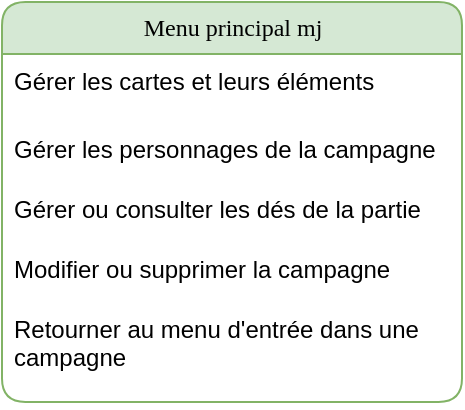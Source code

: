 <mxfile version="15.9.1" type="gitlab">
  <diagram id="UHWSsbKDNUfgyuczmrEu" name="Page-1">
    <mxGraphModel dx="947" dy="392" grid="1" gridSize="10" guides="1" tooltips="1" connect="1" arrows="1" fold="1" page="1" pageScale="1" pageWidth="827" pageHeight="1169" math="0" shadow="0">
      <root>
        <mxCell id="0" />
        <mxCell id="1" parent="0" />
        <mxCell id="gZf3Tc5fKUfZSE_8ADft-1" value="Menu principal mj" style="swimlane;html=1;fontStyle=0;childLayout=stackLayout;horizontal=1;startSize=26;fillColor=#d5e8d4;horizontalStack=0;resizeParent=1;resizeLast=0;collapsible=1;marginBottom=0;swimlaneFillColor=#ffffff;align=center;rounded=1;shadow=0;comic=0;labelBackgroundColor=none;strokeWidth=1;fontFamily=Verdana;fontSize=12;strokeColor=#82b366;" vertex="1" parent="1">
          <mxGeometry x="70" y="60" width="230" height="200" as="geometry" />
        </mxCell>
        <mxCell id="gZf3Tc5fKUfZSE_8ADft-2" value="Gérer les cartes et leurs éléments" style="text;html=1;strokeColor=none;fillColor=none;spacingLeft=4;spacingRight=4;whiteSpace=wrap;overflow=hidden;rotatable=0;points=[[0,0.5],[1,0.5]];portConstraint=eastwest;" vertex="1" parent="gZf3Tc5fKUfZSE_8ADft-1">
          <mxGeometry y="26" width="230" height="34" as="geometry" />
        </mxCell>
        <mxCell id="gZf3Tc5fKUfZSE_8ADft-3" value="Gérer les personnages de la campagne" style="text;html=1;strokeColor=none;fillColor=none;spacingLeft=4;spacingRight=4;whiteSpace=wrap;overflow=hidden;rotatable=0;points=[[0,0.5],[1,0.5]];portConstraint=eastwest;" vertex="1" parent="gZf3Tc5fKUfZSE_8ADft-1">
          <mxGeometry y="60" width="230" height="30" as="geometry" />
        </mxCell>
        <mxCell id="gZf3Tc5fKUfZSE_8ADft-4" value="Gérer ou consulter les dés de la partie" style="text;html=1;strokeColor=none;fillColor=none;spacingLeft=4;spacingRight=4;whiteSpace=wrap;overflow=hidden;rotatable=0;points=[[0,0.5],[1,0.5]];portConstraint=eastwest;" vertex="1" parent="gZf3Tc5fKUfZSE_8ADft-1">
          <mxGeometry y="90" width="230" height="30" as="geometry" />
        </mxCell>
        <mxCell id="gZf3Tc5fKUfZSE_8ADft-9" value="Modifier ou supprimer la campagne" style="text;html=1;strokeColor=none;fillColor=none;spacingLeft=4;spacingRight=4;whiteSpace=wrap;overflow=hidden;rotatable=0;points=[[0,0.5],[1,0.5]];portConstraint=eastwest;" vertex="1" parent="gZf3Tc5fKUfZSE_8ADft-1">
          <mxGeometry y="120" width="230" height="30" as="geometry" />
        </mxCell>
        <mxCell id="gZf3Tc5fKUfZSE_8ADft-5" value="Retourner au menu d&#39;entrée dans une campagne" style="text;html=1;strokeColor=none;fillColor=none;spacingLeft=4;spacingRight=4;whiteSpace=wrap;overflow=hidden;rotatable=0;points=[[0,0.5],[1,0.5]];portConstraint=eastwest;" vertex="1" parent="gZf3Tc5fKUfZSE_8ADft-1">
          <mxGeometry y="150" width="230" height="50" as="geometry" />
        </mxCell>
      </root>
    </mxGraphModel>
  </diagram>
</mxfile>
